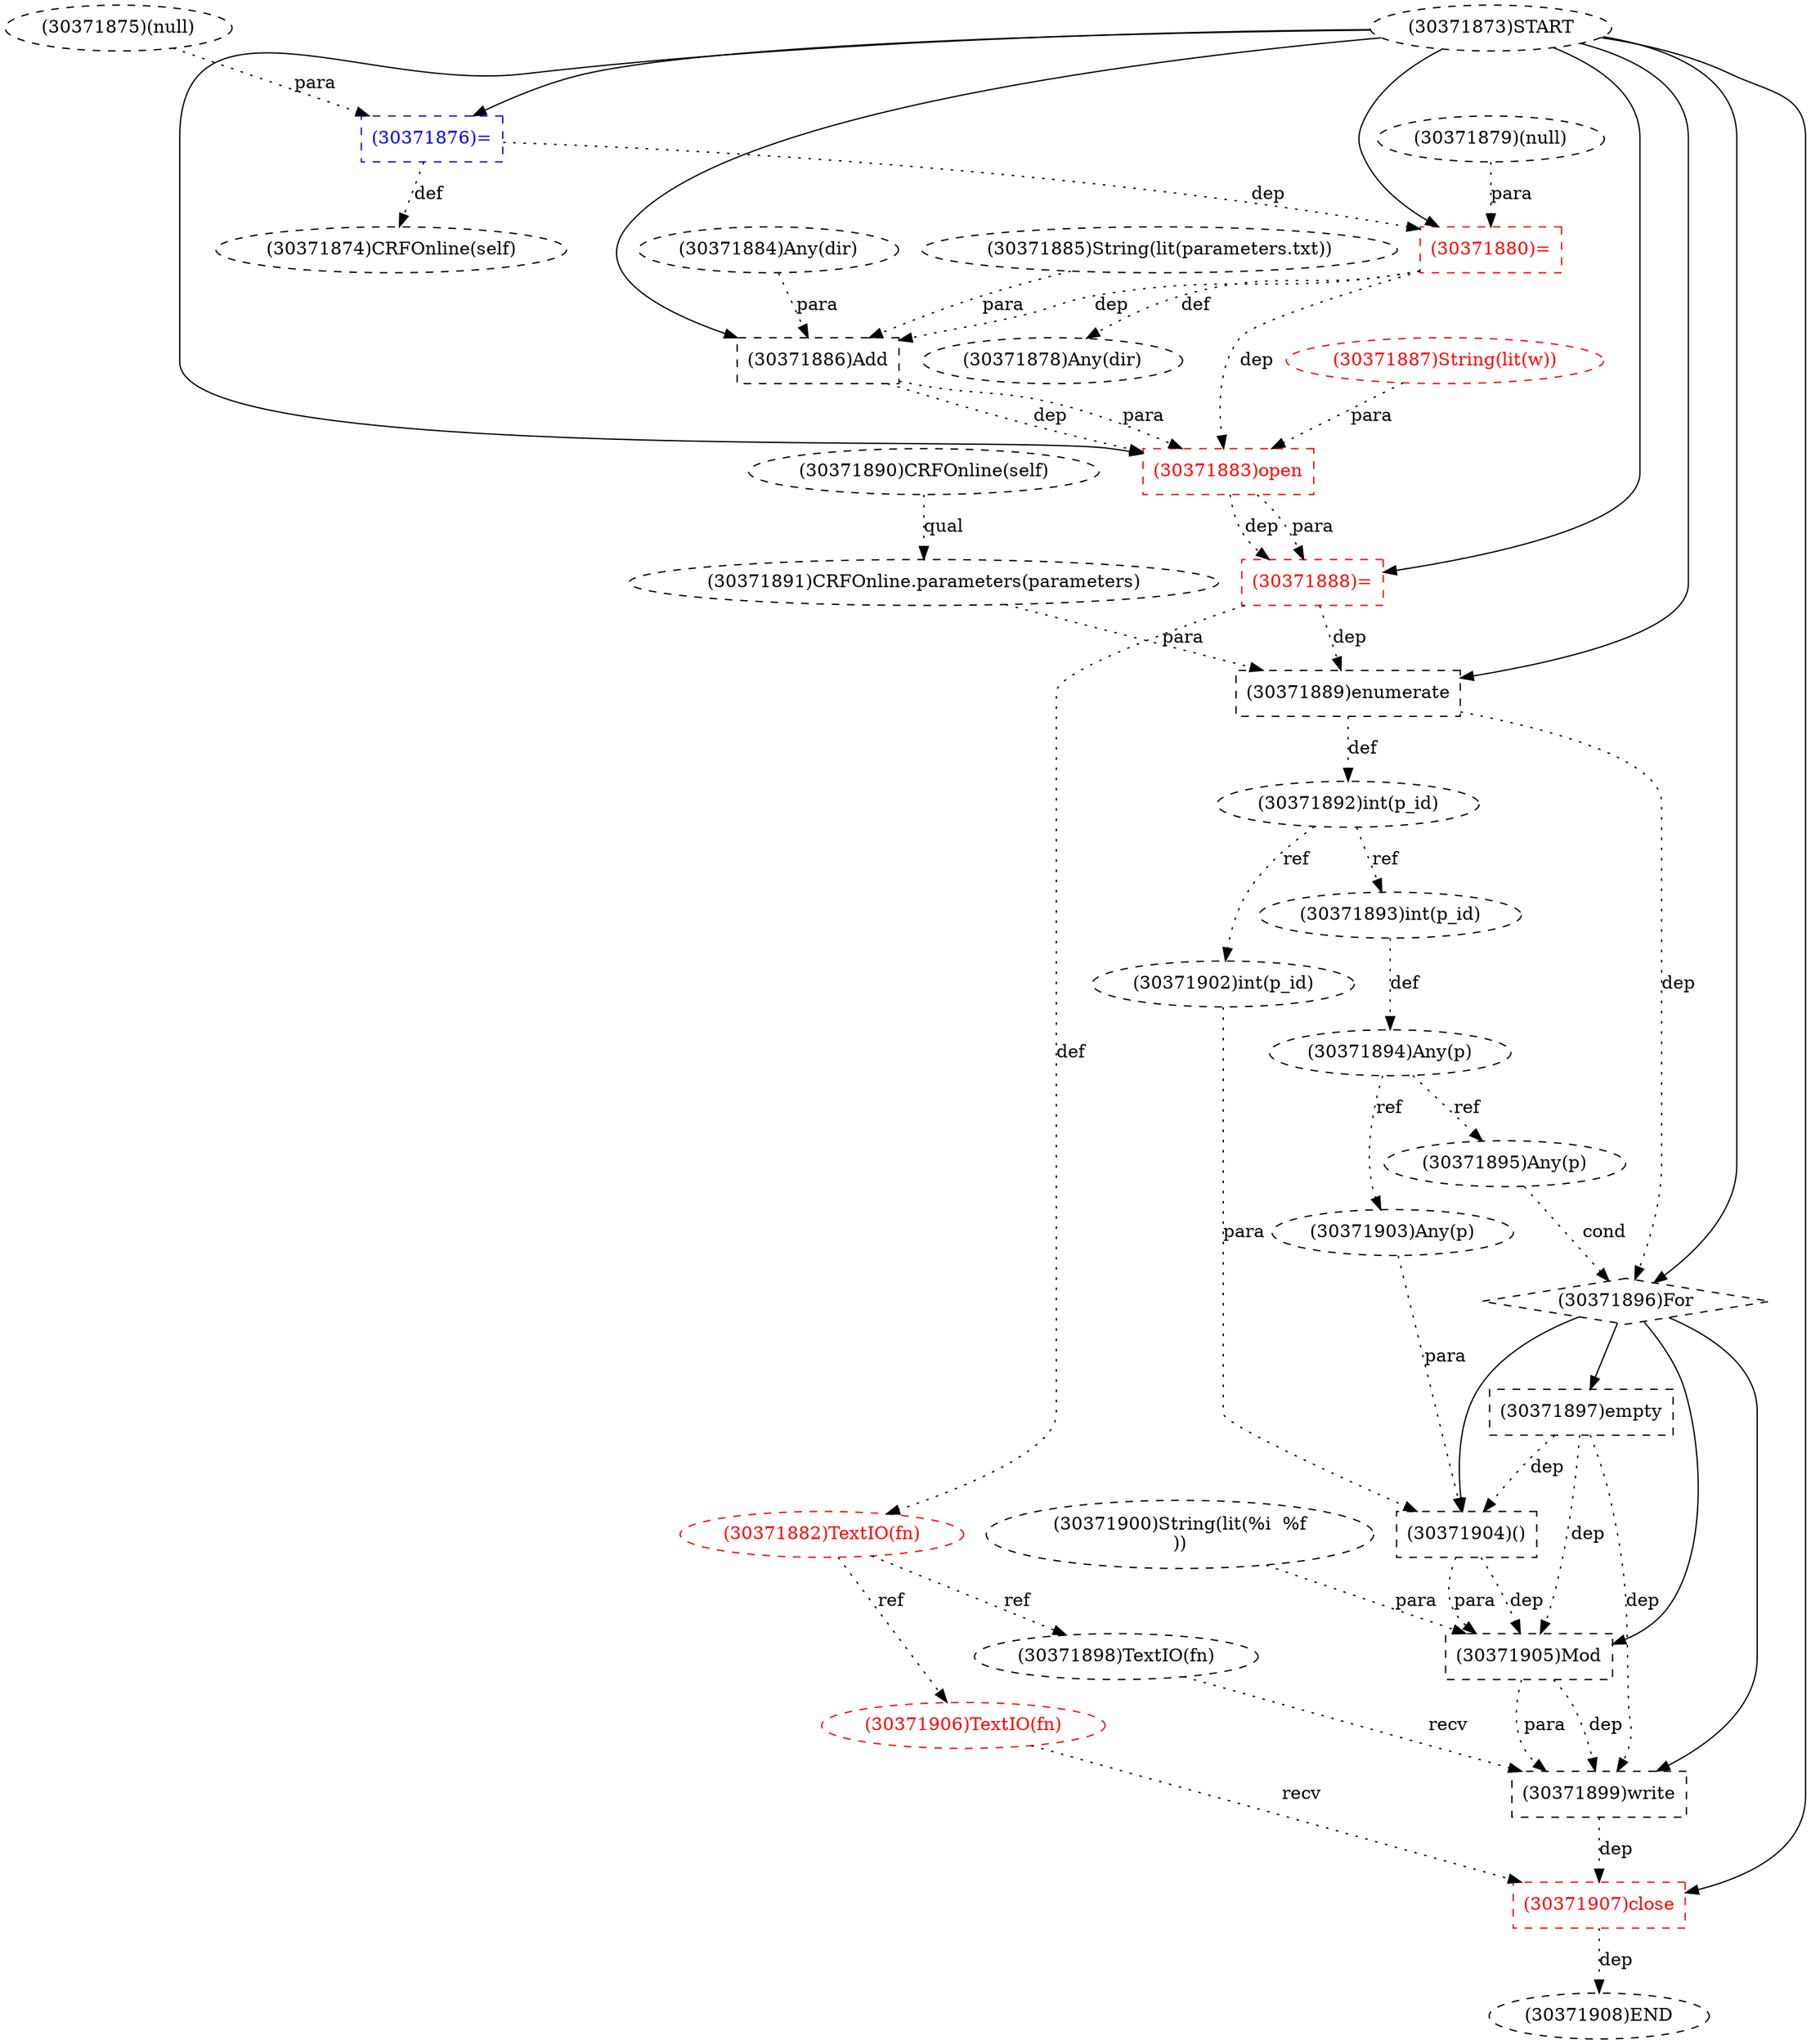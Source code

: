digraph G {
1 [label="(30371902)int(p_id)" shape=ellipse style=dashed]
2 [label="(30371903)Any(p)" shape=ellipse style=dashed]
3 [label="(30371876)=" shape=box style=dashed color=blue fontcolor=blue]
4 [label="(30371885)String(lit(parameters.txt))" shape=ellipse style=dashed]
5 [label="(30371880)=" shape=box style=dashed color=red fontcolor=red]
6 [label="(30371892)int(p_id)" shape=ellipse style=dashed]
7 [label="(30371886)Add" shape=box style=dashed]
8 [label="(30371875)(null)" shape=ellipse style=dashed]
9 [label="(30371889)enumerate" shape=box style=dashed]
10 [label="(30371891)CRFOnline.parameters(parameters)" shape=ellipse style=dashed]
11 [label="(30371894)Any(p)" shape=ellipse style=dashed]
12 [label="(30371878)Any(dir)" shape=ellipse style=dashed]
13 [label="(30371906)TextIO(fn)" shape=ellipse style=dashed color=red fontcolor=red]
14 [label="(30371900)String(lit(%i	%f
))" shape=ellipse style=dashed]
15 [label="(30371905)Mod" shape=box style=dashed]
16 [label="(30371888)=" shape=box style=dashed color=red fontcolor=red]
17 [label="(30371879)(null)" shape=ellipse style=dashed]
18 [label="(30371873)START" style=dashed]
19 [label="(30371874)CRFOnline(self)" shape=ellipse style=dashed]
20 [label="(30371898)TextIO(fn)" shape=ellipse style=dashed]
21 [label="(30371883)open" shape=box style=dashed color=red fontcolor=red]
22 [label="(30371907)close" shape=box style=dashed color=red fontcolor=red]
23 [label="(30371897)empty" shape=box style=dashed]
24 [label="(30371895)Any(p)" shape=ellipse style=dashed]
25 [label="(30371899)write" shape=box style=dashed]
26 [label="(30371904)()" shape=box style=dashed]
27 [label="(30371908)END" style=dashed]
28 [label="(30371890)CRFOnline(self)" shape=ellipse style=dashed]
29 [label="(30371896)For" shape=diamond style=dashed]
30 [label="(30371882)TextIO(fn)" shape=ellipse style=dashed color=red fontcolor=red]
31 [label="(30371893)int(p_id)" shape=ellipse style=dashed]
32 [label="(30371884)Any(dir)" shape=ellipse style=dashed]
33 [label="(30371887)String(lit(w))" shape=ellipse style=dashed color=red fontcolor=red]
6 -> 1 [label="ref" style=dotted];
11 -> 2 [label="ref" style=dotted];
18 -> 3 [label="" style=solid];
8 -> 3 [label="para" style=dotted];
18 -> 5 [label="" style=solid];
17 -> 5 [label="para" style=dotted];
3 -> 5 [label="dep" style=dotted];
9 -> 6 [label="def" style=dotted];
18 -> 7 [label="" style=solid];
32 -> 7 [label="para" style=dotted];
4 -> 7 [label="para" style=dotted];
5 -> 7 [label="dep" style=dotted];
18 -> 9 [label="" style=solid];
10 -> 9 [label="para" style=dotted];
16 -> 9 [label="dep" style=dotted];
28 -> 10 [label="qual" style=dotted];
31 -> 11 [label="def" style=dotted];
5 -> 12 [label="def" style=dotted];
30 -> 13 [label="ref" style=dotted];
29 -> 15 [label="" style=solid];
14 -> 15 [label="para" style=dotted];
26 -> 15 [label="dep" style=dotted];
26 -> 15 [label="para" style=dotted];
23 -> 15 [label="dep" style=dotted];
18 -> 16 [label="" style=solid];
21 -> 16 [label="dep" style=dotted];
21 -> 16 [label="para" style=dotted];
3 -> 19 [label="def" style=dotted];
30 -> 20 [label="ref" style=dotted];
18 -> 21 [label="" style=solid];
7 -> 21 [label="dep" style=dotted];
7 -> 21 [label="para" style=dotted];
33 -> 21 [label="para" style=dotted];
5 -> 21 [label="dep" style=dotted];
18 -> 22 [label="" style=solid];
13 -> 22 [label="recv" style=dotted];
25 -> 22 [label="dep" style=dotted];
29 -> 23 [label="" style=solid];
11 -> 24 [label="ref" style=dotted];
29 -> 25 [label="" style=solid];
20 -> 25 [label="recv" style=dotted];
15 -> 25 [label="dep" style=dotted];
15 -> 25 [label="para" style=dotted];
23 -> 25 [label="dep" style=dotted];
29 -> 26 [label="" style=solid];
1 -> 26 [label="para" style=dotted];
2 -> 26 [label="para" style=dotted];
23 -> 26 [label="dep" style=dotted];
22 -> 27 [label="dep" style=dotted];
18 -> 29 [label="" style=solid];
9 -> 29 [label="dep" style=dotted];
24 -> 29 [label="cond" style=dotted];
16 -> 30 [label="def" style=dotted];
6 -> 31 [label="ref" style=dotted];
}